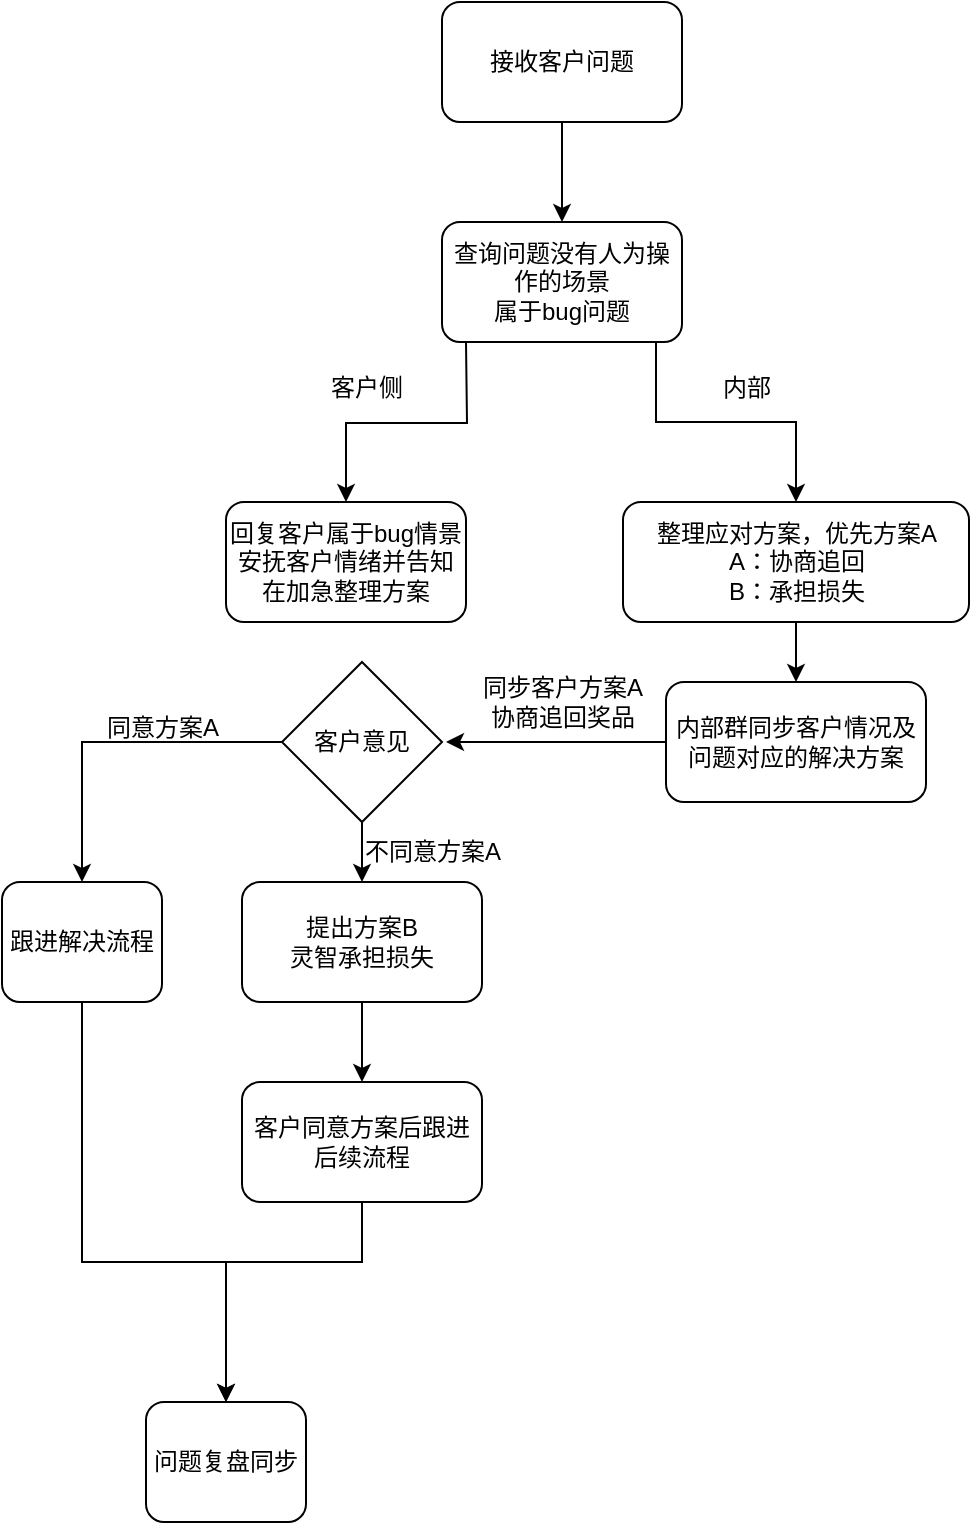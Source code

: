 <mxfile version="27.2.0">
  <diagram name="第 1 页" id="ycmetl8R6n41SGXX40EI">
    <mxGraphModel dx="1164" dy="774" grid="1" gridSize="10" guides="1" tooltips="1" connect="1" arrows="1" fold="1" page="1" pageScale="1" pageWidth="827" pageHeight="1169" math="0" shadow="0">
      <root>
        <mxCell id="0" />
        <mxCell id="1" parent="0" />
        <mxCell id="6601RAm9eUYJ0_b5fXty-3" value="" style="edgeStyle=orthogonalEdgeStyle;rounded=0;orthogonalLoop=1;jettySize=auto;html=1;" edge="1" parent="1" source="6601RAm9eUYJ0_b5fXty-1" target="6601RAm9eUYJ0_b5fXty-2">
          <mxGeometry relative="1" as="geometry" />
        </mxCell>
        <mxCell id="6601RAm9eUYJ0_b5fXty-1" value="接收客户问题" style="rounded=1;whiteSpace=wrap;html=1;" vertex="1" parent="1">
          <mxGeometry x="290" y="90" width="120" height="60" as="geometry" />
        </mxCell>
        <mxCell id="6601RAm9eUYJ0_b5fXty-10" style="edgeStyle=orthogonalEdgeStyle;rounded=0;orthogonalLoop=1;jettySize=auto;html=1;exitX=0.75;exitY=1;exitDx=0;exitDy=0;entryX=0.5;entryY=0;entryDx=0;entryDy=0;" edge="1" parent="1" target="6601RAm9eUYJ0_b5fXty-9">
          <mxGeometry relative="1" as="geometry">
            <mxPoint x="397" y="260" as="sourcePoint" />
            <Array as="points">
              <mxPoint x="397" y="300" />
              <mxPoint x="467" y="300" />
            </Array>
          </mxGeometry>
        </mxCell>
        <mxCell id="6601RAm9eUYJ0_b5fXty-12" style="edgeStyle=orthogonalEdgeStyle;rounded=0;orthogonalLoop=1;jettySize=auto;html=1;exitX=0.25;exitY=1;exitDx=0;exitDy=0;entryX=0.5;entryY=0;entryDx=0;entryDy=0;" edge="1" parent="1" target="6601RAm9eUYJ0_b5fXty-6">
          <mxGeometry relative="1" as="geometry">
            <mxPoint x="302" y="260" as="sourcePoint" />
          </mxGeometry>
        </mxCell>
        <mxCell id="6601RAm9eUYJ0_b5fXty-2" value="查询问题没有人为操作的场景&lt;div&gt;属于bug问题&lt;/div&gt;" style="whiteSpace=wrap;html=1;rounded=1;" vertex="1" parent="1">
          <mxGeometry x="290" y="200" width="120" height="60" as="geometry" />
        </mxCell>
        <mxCell id="6601RAm9eUYJ0_b5fXty-6" value="回复客户属于bug情景&lt;div&gt;安抚客户情绪并告知在加急整理方案&lt;/div&gt;" style="whiteSpace=wrap;html=1;rounded=1;" vertex="1" parent="1">
          <mxGeometry x="182" y="340" width="120" height="60" as="geometry" />
        </mxCell>
        <mxCell id="6601RAm9eUYJ0_b5fXty-8" value="客户侧" style="text;html=1;align=center;verticalAlign=middle;resizable=0;points=[];autosize=1;strokeColor=none;fillColor=none;" vertex="1" parent="1">
          <mxGeometry x="222" y="268" width="60" height="30" as="geometry" />
        </mxCell>
        <mxCell id="6601RAm9eUYJ0_b5fXty-14" value="" style="edgeStyle=orthogonalEdgeStyle;rounded=0;orthogonalLoop=1;jettySize=auto;html=1;" edge="1" parent="1" source="6601RAm9eUYJ0_b5fXty-9" target="6601RAm9eUYJ0_b5fXty-13">
          <mxGeometry relative="1" as="geometry" />
        </mxCell>
        <mxCell id="6601RAm9eUYJ0_b5fXty-9" value="整理应对方案，优先方案A&lt;div&gt;A：协商追回&lt;/div&gt;&lt;div&gt;&lt;span style=&quot;background-color: transparent; color: light-dark(rgb(0, 0, 0), rgb(255, 255, 255));&quot;&gt;B：承担损失&lt;/span&gt;&lt;/div&gt;" style="whiteSpace=wrap;html=1;rounded=1;" vertex="1" parent="1">
          <mxGeometry x="380.5" y="340" width="173" height="60" as="geometry" />
        </mxCell>
        <mxCell id="6601RAm9eUYJ0_b5fXty-11" value="内部" style="text;html=1;align=center;verticalAlign=middle;resizable=0;points=[];autosize=1;strokeColor=none;fillColor=none;" vertex="1" parent="1">
          <mxGeometry x="417" y="268" width="50" height="30" as="geometry" />
        </mxCell>
        <mxCell id="6601RAm9eUYJ0_b5fXty-17" value="" style="edgeStyle=orthogonalEdgeStyle;rounded=0;orthogonalLoop=1;jettySize=auto;html=1;" edge="1" parent="1" source="6601RAm9eUYJ0_b5fXty-13">
          <mxGeometry relative="1" as="geometry">
            <mxPoint x="292" y="460" as="targetPoint" />
          </mxGeometry>
        </mxCell>
        <mxCell id="6601RAm9eUYJ0_b5fXty-13" value="内部群同步客户情况及问题对应的解决方案" style="whiteSpace=wrap;html=1;rounded=1;" vertex="1" parent="1">
          <mxGeometry x="402" y="430" width="130" height="60" as="geometry" />
        </mxCell>
        <mxCell id="6601RAm9eUYJ0_b5fXty-22" value="同步客户方案A&lt;div&gt;协商追回奖品&lt;/div&gt;" style="text;html=1;align=center;verticalAlign=middle;resizable=0;points=[];autosize=1;strokeColor=none;fillColor=none;" vertex="1" parent="1">
          <mxGeometry x="300" y="420" width="100" height="40" as="geometry" />
        </mxCell>
        <mxCell id="6601RAm9eUYJ0_b5fXty-25" value="" style="edgeStyle=orthogonalEdgeStyle;rounded=0;orthogonalLoop=1;jettySize=auto;html=1;entryX=0.5;entryY=0;entryDx=0;entryDy=0;" edge="1" parent="1" source="6601RAm9eUYJ0_b5fXty-23" target="6601RAm9eUYJ0_b5fXty-26">
          <mxGeometry relative="1" as="geometry">
            <mxPoint x="150" y="460" as="targetPoint" />
          </mxGeometry>
        </mxCell>
        <mxCell id="6601RAm9eUYJ0_b5fXty-29" value="" style="edgeStyle=orthogonalEdgeStyle;rounded=0;orthogonalLoop=1;jettySize=auto;html=1;" edge="1" parent="1" source="6601RAm9eUYJ0_b5fXty-23" target="6601RAm9eUYJ0_b5fXty-28">
          <mxGeometry relative="1" as="geometry" />
        </mxCell>
        <mxCell id="6601RAm9eUYJ0_b5fXty-23" value="客户意见" style="rhombus;whiteSpace=wrap;html=1;" vertex="1" parent="1">
          <mxGeometry x="210" y="420" width="80" height="80" as="geometry" />
        </mxCell>
        <mxCell id="6601RAm9eUYJ0_b5fXty-32" value="" style="edgeStyle=orthogonalEdgeStyle;rounded=0;orthogonalLoop=1;jettySize=auto;html=1;" edge="1" parent="1" source="6601RAm9eUYJ0_b5fXty-26" target="6601RAm9eUYJ0_b5fXty-31">
          <mxGeometry relative="1" as="geometry">
            <Array as="points">
              <mxPoint x="110" y="720" />
              <mxPoint x="182" y="720" />
            </Array>
          </mxGeometry>
        </mxCell>
        <mxCell id="6601RAm9eUYJ0_b5fXty-26" value="跟进解决流程" style="rounded=1;whiteSpace=wrap;html=1;" vertex="1" parent="1">
          <mxGeometry x="70" y="530" width="80" height="60" as="geometry" />
        </mxCell>
        <mxCell id="6601RAm9eUYJ0_b5fXty-27" value="同意方案A" style="text;html=1;align=center;verticalAlign=middle;resizable=0;points=[];autosize=1;strokeColor=none;fillColor=none;" vertex="1" parent="1">
          <mxGeometry x="110" y="438" width="80" height="30" as="geometry" />
        </mxCell>
        <mxCell id="6601RAm9eUYJ0_b5fXty-35" style="edgeStyle=orthogonalEdgeStyle;rounded=0;orthogonalLoop=1;jettySize=auto;html=1;" edge="1" parent="1" source="6601RAm9eUYJ0_b5fXty-28" target="6601RAm9eUYJ0_b5fXty-34">
          <mxGeometry relative="1" as="geometry" />
        </mxCell>
        <mxCell id="6601RAm9eUYJ0_b5fXty-28" value="提出方案B&lt;div&gt;灵智承担损失&lt;/div&gt;" style="rounded=1;whiteSpace=wrap;html=1;" vertex="1" parent="1">
          <mxGeometry x="190" y="530" width="120" height="60" as="geometry" />
        </mxCell>
        <mxCell id="6601RAm9eUYJ0_b5fXty-30" value="不同意方案A" style="text;html=1;align=center;verticalAlign=middle;resizable=0;points=[];autosize=1;strokeColor=none;fillColor=none;" vertex="1" parent="1">
          <mxGeometry x="240" y="500" width="90" height="30" as="geometry" />
        </mxCell>
        <mxCell id="6601RAm9eUYJ0_b5fXty-31" value="问题复盘同步" style="rounded=1;whiteSpace=wrap;html=1;" vertex="1" parent="1">
          <mxGeometry x="142" y="790" width="80" height="60" as="geometry" />
        </mxCell>
        <mxCell id="6601RAm9eUYJ0_b5fXty-36" style="edgeStyle=orthogonalEdgeStyle;rounded=0;orthogonalLoop=1;jettySize=auto;html=1;entryX=0.5;entryY=0;entryDx=0;entryDy=0;" edge="1" parent="1" source="6601RAm9eUYJ0_b5fXty-34" target="6601RAm9eUYJ0_b5fXty-31">
          <mxGeometry relative="1" as="geometry">
            <Array as="points">
              <mxPoint x="250" y="720" />
              <mxPoint x="182" y="720" />
            </Array>
          </mxGeometry>
        </mxCell>
        <mxCell id="6601RAm9eUYJ0_b5fXty-34" value="客户同意方案后跟进后续流程" style="rounded=1;whiteSpace=wrap;html=1;" vertex="1" parent="1">
          <mxGeometry x="190" y="630" width="120" height="60" as="geometry" />
        </mxCell>
      </root>
    </mxGraphModel>
  </diagram>
</mxfile>
